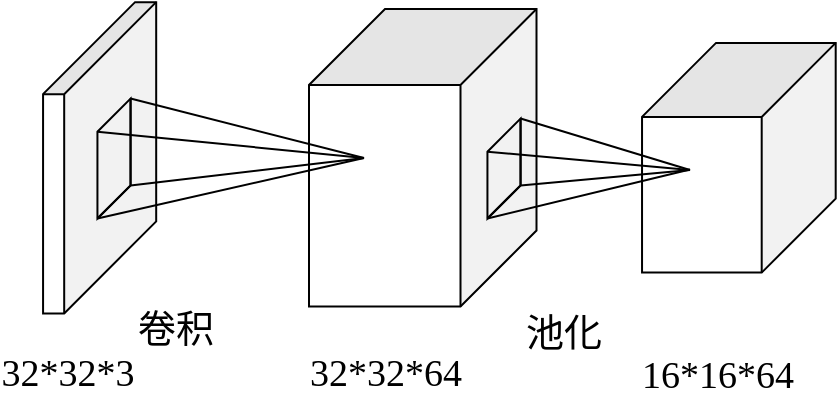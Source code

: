 <mxfile version="12.8.1" type="github"><diagram id="ApKzPKLyaNPdFLaYZ3tb" name="Page-1"><mxGraphModel dx="849" dy="388" grid="1" gridSize="10" guides="1" tooltips="1" connect="1" arrows="1" fold="1" page="1" pageScale="1" pageWidth="827" pageHeight="1169" math="0" shadow="0"><root><mxCell id="0"/><mxCell id="1" parent="0"/><mxCell id="qZETu_6erzXCQN56X6-U-1" value="" style="shape=cube;whiteSpace=wrap;html=1;boundedLbl=1;backgroundOutline=1;darkOpacity=0.05;darkOpacity2=0.1;rotation=90;size=46;fontSize=19;fontFamily=Times New Roman;" vertex="1" parent="1"><mxGeometry x="40" y="103.6" width="155.63" height="56.56" as="geometry"/></mxCell><mxCell id="qZETu_6erzXCQN56X6-U-2" value="" style="shape=cube;whiteSpace=wrap;html=1;boundedLbl=1;backgroundOutline=1;darkOpacity=0.05;darkOpacity2=0.1;rotation=90;size=38;shadow=0;comic=0;fillColor=none;fontSize=19;fontFamily=Times New Roman;" vertex="1" parent="1"><mxGeometry x="205" y="75" width="148.75" height="113.75" as="geometry"/></mxCell><mxCell id="qZETu_6erzXCQN56X6-U-4" value="" style="shape=cube;whiteSpace=wrap;html=1;boundedLbl=1;backgroundOutline=1;darkOpacity=0.05;darkOpacity2=0.1;rotation=-90;size=57;fontSize=19;fontFamily=Times New Roman;" vertex="1" parent="1"><mxGeometry x="95" y="124" width="60" height="16.56" as="geometry"/></mxCell><mxCell id="qZETu_6erzXCQN56X6-U-5" value="" style="endArrow=none;html=1;exitX=0;exitY=0;exitDx=0;exitDy=0;exitPerimeter=0;fontSize=19;fontFamily=Times New Roman;" edge="1" parent="1" source="qZETu_6erzXCQN56X6-U-4"><mxGeometry width="50" height="50" relative="1" as="geometry"><mxPoint x="190" y="230" as="sourcePoint"/><mxPoint x="250" y="132" as="targetPoint"/></mxGeometry></mxCell><mxCell id="qZETu_6erzXCQN56X6-U-6" value="" style="endArrow=none;html=1;exitX=0;exitY=0;exitDx=16.56;exitDy=16.56;exitPerimeter=0;fontSize=19;fontFamily=Times New Roman;" edge="1" parent="1" source="qZETu_6erzXCQN56X6-U-4"><mxGeometry width="50" height="50" relative="1" as="geometry"><mxPoint x="155" y="150" as="sourcePoint"/><mxPoint x="250" y="132" as="targetPoint"/></mxGeometry></mxCell><mxCell id="qZETu_6erzXCQN56X6-U-7" value="" style="endArrow=none;html=1;exitX=0;exitY=0;exitDx=43.44;exitDy=0;exitPerimeter=0;fontSize=19;fontFamily=Times New Roman;" edge="1" parent="1" source="qZETu_6erzXCQN56X6-U-4"><mxGeometry width="50" height="50" relative="1" as="geometry"><mxPoint x="150" y="230" as="sourcePoint"/><mxPoint x="250" y="132" as="targetPoint"/></mxGeometry></mxCell><mxCell id="qZETu_6erzXCQN56X6-U-8" value="" style="endArrow=none;html=1;exitX=0;exitY=0;exitDx=60;exitDy=16.56;exitPerimeter=0;fontSize=19;fontFamily=Times New Roman;" edge="1" parent="1" source="qZETu_6erzXCQN56X6-U-4"><mxGeometry width="50" height="50" relative="1" as="geometry"><mxPoint x="160" y="150" as="sourcePoint"/><mxPoint x="250" y="132" as="targetPoint"/></mxGeometry></mxCell><mxCell id="qZETu_6erzXCQN56X6-U-9" value="" style="shape=cube;whiteSpace=wrap;html=1;boundedLbl=1;backgroundOutline=1;darkOpacity=0.05;darkOpacity2=0.1;rotation=90;size=37;shadow=0;comic=0;fillColor=none;fontSize=19;fontFamily=Times New Roman;" vertex="1" parent="1"><mxGeometry x="380" y="83.46" width="114.87" height="96.83" as="geometry"/></mxCell><mxCell id="qZETu_6erzXCQN56X6-U-10" value="" style="shape=cube;whiteSpace=wrap;html=1;boundedLbl=1;backgroundOutline=1;darkOpacity=0.05;darkOpacity2=0.1;rotation=-90;size=57;fontSize=19;fontFamily=Times New Roman;" vertex="1" parent="1"><mxGeometry x="295" y="129" width="50" height="16.56" as="geometry"/></mxCell><mxCell id="qZETu_6erzXCQN56X6-U-15" value="" style="endArrow=none;html=1;exitX=0;exitY=0;exitDx=50;exitDy=16.56;exitPerimeter=0;fontSize=19;fontFamily=Times New Roman;" edge="1" parent="1" source="qZETu_6erzXCQN56X6-U-10"><mxGeometry width="50" height="50" relative="1" as="geometry"><mxPoint x="363" y="188" as="sourcePoint"/><mxPoint x="413" y="138" as="targetPoint"/></mxGeometry></mxCell><mxCell id="qZETu_6erzXCQN56X6-U-16" value="" style="endArrow=none;html=1;exitX=0;exitY=0;exitDx=16.56;exitDy=16.56;exitPerimeter=0;fontSize=19;fontFamily=Times New Roman;" edge="1" parent="1" source="qZETu_6erzXCQN56X6-U-10"><mxGeometry width="50" height="50" relative="1" as="geometry"><mxPoint x="363" y="188" as="sourcePoint"/><mxPoint x="413" y="138" as="targetPoint"/></mxGeometry></mxCell><mxCell id="qZETu_6erzXCQN56X6-U-17" value="" style="endArrow=none;html=1;exitX=0;exitY=0;exitDx=33.44;exitDy=0;exitPerimeter=0;fontSize=19;fontFamily=Times New Roman;" edge="1" parent="1" source="qZETu_6erzXCQN56X6-U-10"><mxGeometry width="50" height="50" relative="1" as="geometry"><mxPoint x="363" y="188" as="sourcePoint"/><mxPoint x="413" y="138" as="targetPoint"/></mxGeometry></mxCell><mxCell id="qZETu_6erzXCQN56X6-U-18" value="" style="endArrow=none;html=1;exitX=0;exitY=0;exitDx=0;exitDy=0;exitPerimeter=0;fontSize=19;fontFamily=Times New Roman;" edge="1" parent="1" source="qZETu_6erzXCQN56X6-U-10"><mxGeometry width="50" height="50" relative="1" as="geometry"><mxPoint x="363" y="187.75" as="sourcePoint"/><mxPoint x="413" y="137.75" as="targetPoint"/></mxGeometry></mxCell><mxCell id="qZETu_6erzXCQN56X6-U-19" value="卷积" style="text;html=1;strokeColor=none;fillColor=none;align=center;verticalAlign=middle;whiteSpace=wrap;rounded=0;shadow=0;comic=0;fontSize=19;fontFamily=Times New Roman;" vertex="1" parent="1"><mxGeometry x="136" y="208" width="40" height="20" as="geometry"/></mxCell><mxCell id="qZETu_6erzXCQN56X6-U-20" value="池化" style="text;html=1;strokeColor=none;fillColor=none;align=center;verticalAlign=middle;whiteSpace=wrap;rounded=0;shadow=0;comic=0;fontSize=19;fontFamily=Times New Roman;" vertex="1" parent="1"><mxGeometry x="330" y="210" width="40" height="20" as="geometry"/></mxCell><mxCell id="qZETu_6erzXCQN56X6-U-21" value="32*32*3" style="text;html=1;strokeColor=none;fillColor=none;align=center;verticalAlign=middle;whiteSpace=wrap;rounded=0;shadow=0;comic=0;fontFamily=Times New Roman;fontSize=19;" vertex="1" parent="1"><mxGeometry x="82" y="230" width="40" height="20" as="geometry"/></mxCell><mxCell id="qZETu_6erzXCQN56X6-U-23" value="32*32*64" style="text;html=1;strokeColor=none;fillColor=none;align=center;verticalAlign=middle;whiteSpace=wrap;rounded=0;shadow=0;comic=0;fontFamily=Times New Roman;fontSize=19;" vertex="1" parent="1"><mxGeometry x="241" y="230" width="40" height="20" as="geometry"/></mxCell><mxCell id="qZETu_6erzXCQN56X6-U-24" value="16*16*64" style="text;html=1;strokeColor=none;fillColor=none;align=center;verticalAlign=middle;whiteSpace=wrap;rounded=0;shadow=0;comic=0;fontFamily=Times New Roman;fontSize=19;" vertex="1" parent="1"><mxGeometry x="394" y="231" width="66" height="20" as="geometry"/></mxCell></root></mxGraphModel></diagram></mxfile>